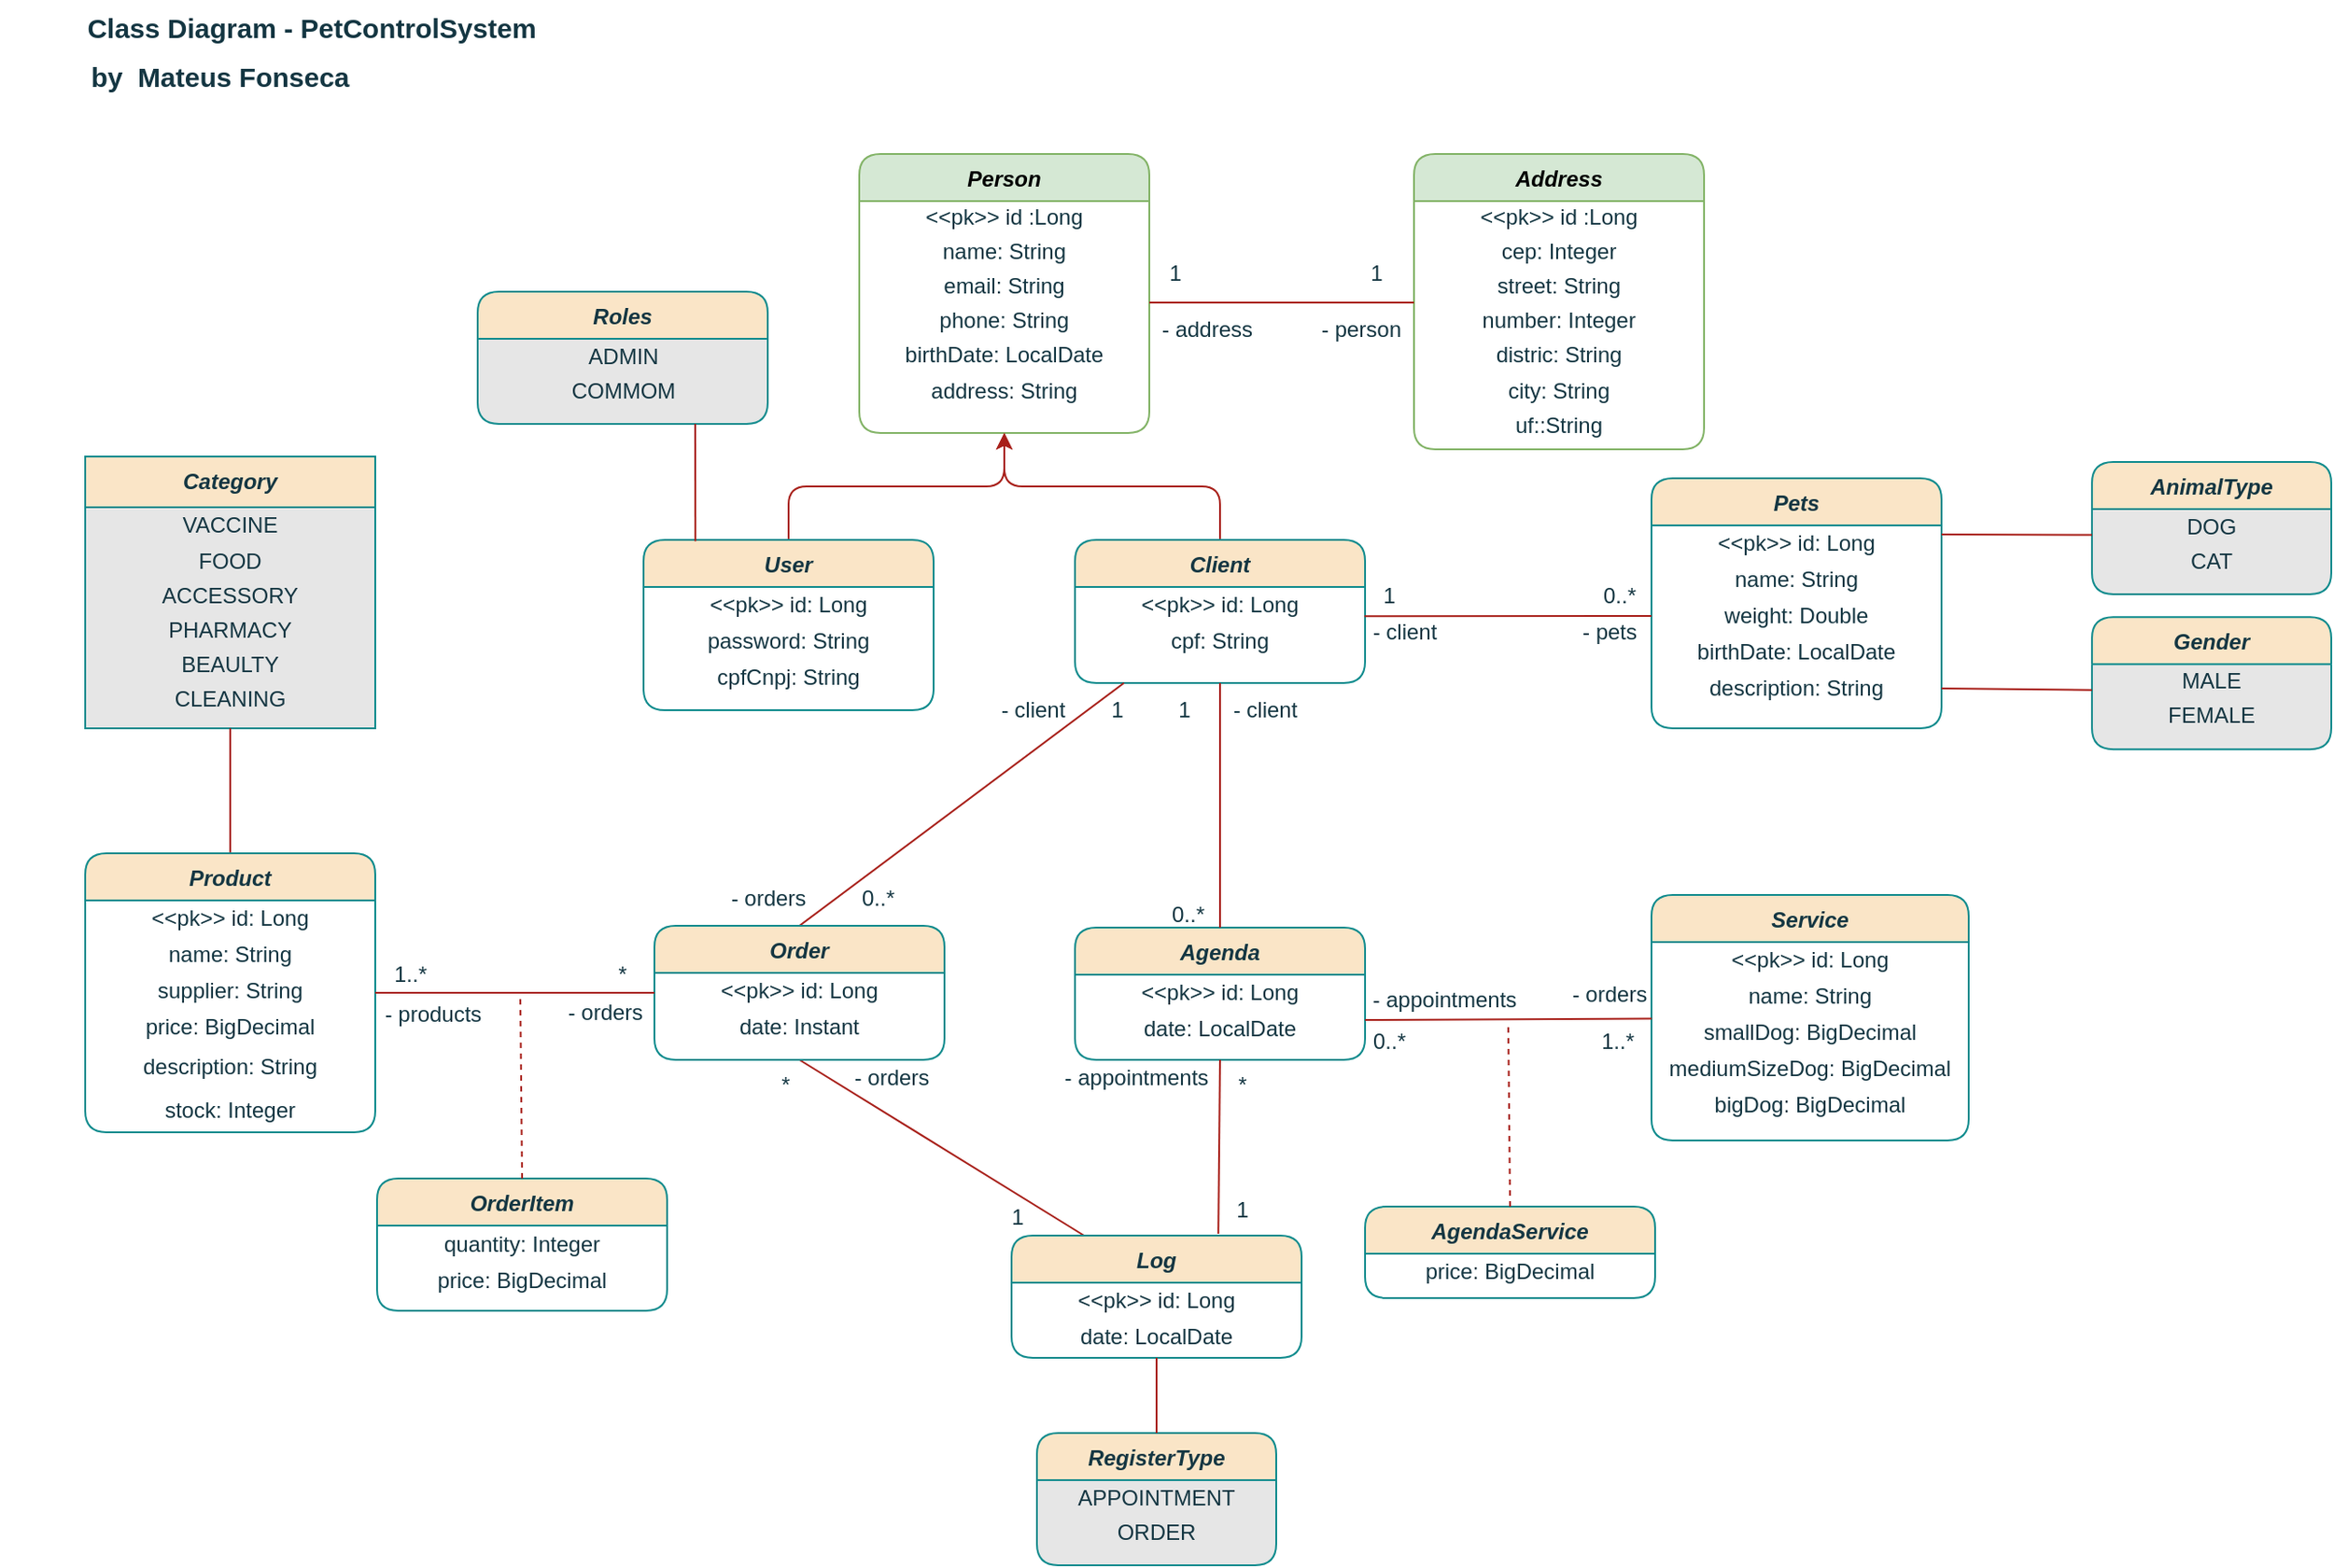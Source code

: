 <mxfile version="24.4.14" type="device">
  <diagram id="C5RBs43oDa-KdzZeNtuy" name="Page-1">
    <mxGraphModel dx="2593" dy="1331" grid="0" gridSize="10" guides="1" tooltips="1" connect="1" arrows="1" fold="1" page="0" pageScale="1" pageWidth="827" pageHeight="1169" background="none" math="0" shadow="0">
      <root>
        <mxCell id="WIyWlLk6GJQsqaUBKTNV-0" />
        <mxCell id="WIyWlLk6GJQsqaUBKTNV-1" parent="WIyWlLk6GJQsqaUBKTNV-0" />
        <mxCell id="X6aHceMRcVpdjTT9wPh7-7" value="Agenda" style="swimlane;fontStyle=3;align=center;verticalAlign=top;childLayout=stackLayout;horizontal=1;startSize=26;horizontalStack=0;resizeParent=1;resizeLast=0;collapsible=1;marginBottom=0;rounded=1;shadow=0;strokeWidth=1;labelBackgroundColor=none;fillColor=#FAE5C7;strokeColor=#0F8B8D;fontColor=#143642;" parent="WIyWlLk6GJQsqaUBKTNV-1" vertex="1">
          <mxGeometry x="101" y="373" width="160" height="73" as="geometry">
            <mxRectangle x="230" y="140" width="160" height="26" as="alternateBounds" />
          </mxGeometry>
        </mxCell>
        <mxCell id="wbWh36v0nCZpc6Vmj600-40" value="&amp;lt;&amp;lt;pk&amp;gt;&amp;gt; id: Long" style="text;html=1;align=center;verticalAlign=middle;whiteSpace=wrap;rounded=1;labelBackgroundColor=none;fontColor=#143642;" parent="X6aHceMRcVpdjTT9wPh7-7" vertex="1">
          <mxGeometry y="26" width="160" height="20" as="geometry" />
        </mxCell>
        <mxCell id="wbWh36v0nCZpc6Vmj600-41" value="date: LocalDate" style="text;html=1;align=center;verticalAlign=middle;whiteSpace=wrap;rounded=1;labelBackgroundColor=none;fontColor=#143642;" parent="X6aHceMRcVpdjTT9wPh7-7" vertex="1">
          <mxGeometry y="46" width="160" height="20" as="geometry" />
        </mxCell>
        <mxCell id="X6aHceMRcVpdjTT9wPh7-13" value="Pets" style="swimlane;fontStyle=3;align=center;verticalAlign=top;childLayout=stackLayout;horizontal=1;startSize=26;horizontalStack=0;resizeParent=1;resizeLast=0;collapsible=1;marginBottom=0;rounded=1;shadow=0;strokeWidth=1;labelBackgroundColor=none;fillColor=#FAE5C7;strokeColor=#0F8B8D;fontColor=#143642;" parent="WIyWlLk6GJQsqaUBKTNV-1" vertex="1">
          <mxGeometry x="419" y="125" width="160" height="138" as="geometry">
            <mxRectangle x="230" y="140" width="160" height="26" as="alternateBounds" />
          </mxGeometry>
        </mxCell>
        <mxCell id="wbWh36v0nCZpc6Vmj600-48" value="&amp;lt;&amp;lt;pk&amp;gt;&amp;gt; id: Long" style="text;html=1;align=center;verticalAlign=middle;whiteSpace=wrap;rounded=1;labelBackgroundColor=none;fontColor=#143642;" parent="X6aHceMRcVpdjTT9wPh7-13" vertex="1">
          <mxGeometry y="26" width="160" height="20" as="geometry" />
        </mxCell>
        <mxCell id="wbWh36v0nCZpc6Vmj600-55" value="name: String" style="text;html=1;align=center;verticalAlign=middle;whiteSpace=wrap;rounded=1;labelBackgroundColor=none;fontColor=#143642;" parent="X6aHceMRcVpdjTT9wPh7-13" vertex="1">
          <mxGeometry y="46" width="160" height="20" as="geometry" />
        </mxCell>
        <mxCell id="wbWh36v0nCZpc6Vmj600-56" value="weight: Double" style="text;html=1;align=center;verticalAlign=middle;whiteSpace=wrap;rounded=1;labelBackgroundColor=none;fontColor=#143642;" parent="X6aHceMRcVpdjTT9wPh7-13" vertex="1">
          <mxGeometry y="66" width="160" height="20" as="geometry" />
        </mxCell>
        <mxCell id="wbWh36v0nCZpc6Vmj600-57" value="birthDate: LocalDate" style="text;html=1;align=center;verticalAlign=middle;whiteSpace=wrap;rounded=1;labelBackgroundColor=none;fontColor=#143642;" parent="X6aHceMRcVpdjTT9wPh7-13" vertex="1">
          <mxGeometry y="86" width="160" height="20" as="geometry" />
        </mxCell>
        <mxCell id="wbWh36v0nCZpc6Vmj600-63" value="description: String" style="text;html=1;align=center;verticalAlign=middle;whiteSpace=wrap;rounded=1;labelBackgroundColor=none;fontColor=#143642;" parent="X6aHceMRcVpdjTT9wPh7-13" vertex="1">
          <mxGeometry y="106" width="160" height="20" as="geometry" />
        </mxCell>
        <mxCell id="zkfFHV4jXpPFQw0GAbJ--0" value="Person" style="swimlane;fontStyle=3;align=center;verticalAlign=top;childLayout=stackLayout;horizontal=1;startSize=26;horizontalStack=0;resizeParent=1;resizeLast=0;collapsible=1;marginBottom=0;rounded=1;shadow=0;strokeWidth=1;labelBackgroundColor=none;fillColor=#d5e8d4;strokeColor=#82b366;" parent="WIyWlLk6GJQsqaUBKTNV-1" vertex="1">
          <mxGeometry x="-18" y="-54" width="160" height="154" as="geometry">
            <mxRectangle x="230" y="140" width="160" height="26" as="alternateBounds" />
          </mxGeometry>
        </mxCell>
        <mxCell id="wbWh36v0nCZpc6Vmj600-1" value="&amp;lt;&amp;lt;pk&amp;gt;&amp;gt; id :Long" style="text;html=1;align=center;verticalAlign=middle;whiteSpace=wrap;rounded=1;labelBackgroundColor=none;fontColor=#143642;" parent="zkfFHV4jXpPFQw0GAbJ--0" vertex="1">
          <mxGeometry y="26" width="160" height="18" as="geometry" />
        </mxCell>
        <mxCell id="wbWh36v0nCZpc6Vmj600-3" value="name: String" style="text;html=1;align=center;verticalAlign=middle;whiteSpace=wrap;rounded=1;labelBackgroundColor=none;fontColor=#143642;" parent="zkfFHV4jXpPFQw0GAbJ--0" vertex="1">
          <mxGeometry y="44" width="160" height="20" as="geometry" />
        </mxCell>
        <mxCell id="wbWh36v0nCZpc6Vmj600-4" value="email: String" style="text;html=1;align=center;verticalAlign=middle;whiteSpace=wrap;rounded=1;labelBackgroundColor=none;fontColor=#143642;" parent="zkfFHV4jXpPFQw0GAbJ--0" vertex="1">
          <mxGeometry y="64" width="160" height="18" as="geometry" />
        </mxCell>
        <mxCell id="wbWh36v0nCZpc6Vmj600-6" value="phone: String" style="text;html=1;align=center;verticalAlign=middle;whiteSpace=wrap;rounded=1;labelBackgroundColor=none;fontColor=#143642;" parent="zkfFHV4jXpPFQw0GAbJ--0" vertex="1">
          <mxGeometry y="82" width="160" height="19" as="geometry" />
        </mxCell>
        <mxCell id="wbWh36v0nCZpc6Vmj600-14" value="birthDate: LocalDate" style="text;html=1;align=center;verticalAlign=middle;whiteSpace=wrap;rounded=1;labelBackgroundColor=none;fontColor=#143642;" parent="zkfFHV4jXpPFQw0GAbJ--0" vertex="1">
          <mxGeometry y="101" width="160" height="20" as="geometry" />
        </mxCell>
        <mxCell id="wbWh36v0nCZpc6Vmj600-15" value="address: String" style="text;html=1;align=center;verticalAlign=middle;whiteSpace=wrap;rounded=1;labelBackgroundColor=none;fontColor=#143642;" parent="zkfFHV4jXpPFQw0GAbJ--0" vertex="1">
          <mxGeometry y="121" width="160" height="19" as="geometry" />
        </mxCell>
        <mxCell id="X6aHceMRcVpdjTT9wPh7-154" style="edgeStyle=orthogonalEdgeStyle;rounded=1;orthogonalLoop=1;jettySize=auto;html=1;entryX=0.5;entryY=1;entryDx=0;entryDy=0;labelBackgroundColor=none;fontColor=default;strokeColor=#A8201A;" parent="WIyWlLk6GJQsqaUBKTNV-1" source="X6aHceMRcVpdjTT9wPh7-1" target="zkfFHV4jXpPFQw0GAbJ--0" edge="1">
          <mxGeometry relative="1" as="geometry" />
        </mxCell>
        <mxCell id="X6aHceMRcVpdjTT9wPh7-1" value="User" style="swimlane;fontStyle=3;align=center;verticalAlign=top;childLayout=stackLayout;horizontal=1;startSize=26;horizontalStack=0;resizeParent=1;resizeLast=0;collapsible=1;marginBottom=0;rounded=1;shadow=0;strokeWidth=1;labelBackgroundColor=none;fillColor=#FAE5C7;strokeColor=#0F8B8D;fontColor=#143642;" parent="WIyWlLk6GJQsqaUBKTNV-1" vertex="1">
          <mxGeometry x="-137" y="159" width="160" height="94" as="geometry">
            <mxRectangle x="230" y="140" width="160" height="26" as="alternateBounds" />
          </mxGeometry>
        </mxCell>
        <mxCell id="wbWh36v0nCZpc6Vmj600-16" value="&amp;lt;&amp;lt;pk&amp;gt;&amp;gt; id: Long" style="text;html=1;align=center;verticalAlign=middle;whiteSpace=wrap;rounded=1;labelBackgroundColor=none;fontColor=#143642;" parent="X6aHceMRcVpdjTT9wPh7-1" vertex="1">
          <mxGeometry y="26" width="160" height="20" as="geometry" />
        </mxCell>
        <mxCell id="wbWh36v0nCZpc6Vmj600-20" value="password: String" style="text;html=1;align=center;verticalAlign=middle;whiteSpace=wrap;rounded=1;labelBackgroundColor=none;fontColor=#143642;" parent="X6aHceMRcVpdjTT9wPh7-1" vertex="1">
          <mxGeometry y="46" width="160" height="20" as="geometry" />
        </mxCell>
        <mxCell id="wbWh36v0nCZpc6Vmj600-22" value="cpfCnpj: String" style="text;html=1;align=center;verticalAlign=middle;whiteSpace=wrap;rounded=1;labelBackgroundColor=none;fontColor=#143642;" parent="X6aHceMRcVpdjTT9wPh7-1" vertex="1">
          <mxGeometry y="66" width="160" height="20" as="geometry" />
        </mxCell>
        <mxCell id="X6aHceMRcVpdjTT9wPh7-153" style="edgeStyle=orthogonalEdgeStyle;rounded=1;orthogonalLoop=1;jettySize=auto;html=1;entryX=0.5;entryY=1;entryDx=0;entryDy=0;labelBackgroundColor=none;fontColor=default;strokeColor=#A8201A;" parent="WIyWlLk6GJQsqaUBKTNV-1" source="X6aHceMRcVpdjTT9wPh7-3" target="zkfFHV4jXpPFQw0GAbJ--0" edge="1">
          <mxGeometry relative="1" as="geometry" />
        </mxCell>
        <mxCell id="X6aHceMRcVpdjTT9wPh7-3" value="Client" style="swimlane;fontStyle=3;align=center;verticalAlign=top;childLayout=stackLayout;horizontal=1;startSize=26;horizontalStack=0;resizeParent=1;resizeLast=0;collapsible=1;marginBottom=0;rounded=1;shadow=0;strokeWidth=1;labelBackgroundColor=none;fillColor=#FAE5C7;strokeColor=#0F8B8D;fontColor=#143642;" parent="WIyWlLk6GJQsqaUBKTNV-1" vertex="1">
          <mxGeometry x="101" y="159" width="160" height="79" as="geometry">
            <mxRectangle x="230" y="140" width="160" height="26" as="alternateBounds" />
          </mxGeometry>
        </mxCell>
        <mxCell id="wbWh36v0nCZpc6Vmj600-21" value="&amp;lt;&amp;lt;pk&amp;gt;&amp;gt; id: Long" style="text;html=1;align=center;verticalAlign=middle;whiteSpace=wrap;rounded=1;labelBackgroundColor=none;fontColor=#143642;" parent="X6aHceMRcVpdjTT9wPh7-3" vertex="1">
          <mxGeometry y="26" width="160" height="20" as="geometry" />
        </mxCell>
        <mxCell id="wbWh36v0nCZpc6Vmj600-23" value="cpf: String" style="text;html=1;align=center;verticalAlign=middle;whiteSpace=wrap;rounded=1;labelBackgroundColor=none;fontColor=#143642;" parent="X6aHceMRcVpdjTT9wPh7-3" vertex="1">
          <mxGeometry y="46" width="160" height="20" as="geometry" />
        </mxCell>
        <mxCell id="X6aHceMRcVpdjTT9wPh7-26" value="Service" style="swimlane;fontStyle=3;align=center;verticalAlign=top;childLayout=stackLayout;horizontal=1;startSize=26;horizontalStack=0;resizeParent=1;resizeLast=0;collapsible=1;marginBottom=0;rounded=1;shadow=0;strokeWidth=1;labelBackgroundColor=none;fillColor=#FAE5C7;strokeColor=#0F8B8D;fontColor=#143642;" parent="WIyWlLk6GJQsqaUBKTNV-1" vertex="1">
          <mxGeometry x="419" y="355" width="175" height="135.5" as="geometry">
            <mxRectangle x="230" y="140" width="160" height="26" as="alternateBounds" />
          </mxGeometry>
        </mxCell>
        <mxCell id="wbWh36v0nCZpc6Vmj600-42" value="&amp;lt;&amp;lt;pk&amp;gt;&amp;gt; id: Long" style="text;html=1;align=center;verticalAlign=middle;whiteSpace=wrap;rounded=1;labelBackgroundColor=none;fontColor=#143642;" parent="X6aHceMRcVpdjTT9wPh7-26" vertex="1">
          <mxGeometry y="26" width="175" height="20" as="geometry" />
        </mxCell>
        <mxCell id="wbWh36v0nCZpc6Vmj600-43" value="name: String" style="text;html=1;align=center;verticalAlign=middle;whiteSpace=wrap;rounded=1;labelBackgroundColor=none;fontColor=#143642;" parent="X6aHceMRcVpdjTT9wPh7-26" vertex="1">
          <mxGeometry y="46" width="175" height="20" as="geometry" />
        </mxCell>
        <mxCell id="wbWh36v0nCZpc6Vmj600-44" value="smallDog: BigDecimal" style="text;html=1;align=center;verticalAlign=middle;whiteSpace=wrap;rounded=1;labelBackgroundColor=none;fontColor=#143642;" parent="X6aHceMRcVpdjTT9wPh7-26" vertex="1">
          <mxGeometry y="66" width="175" height="20" as="geometry" />
        </mxCell>
        <mxCell id="wbWh36v0nCZpc6Vmj600-45" value="mediumSizeDog: BigDecimal" style="text;html=1;align=center;verticalAlign=middle;whiteSpace=wrap;rounded=1;labelBackgroundColor=none;fontColor=#143642;" parent="X6aHceMRcVpdjTT9wPh7-26" vertex="1">
          <mxGeometry y="86" width="175" height="20" as="geometry" />
        </mxCell>
        <mxCell id="wbWh36v0nCZpc6Vmj600-46" value="bigDog: BigDecimal" style="text;html=1;align=center;verticalAlign=middle;whiteSpace=wrap;rounded=1;labelBackgroundColor=none;fontColor=#143642;" parent="X6aHceMRcVpdjTT9wPh7-26" vertex="1">
          <mxGeometry y="106" width="175" height="20" as="geometry" />
        </mxCell>
        <mxCell id="X6aHceMRcVpdjTT9wPh7-28" value="" style="endArrow=none;html=1;rounded=1;exitX=1;exitY=0.25;exitDx=0;exitDy=0;labelBackgroundColor=none;fontColor=default;strokeColor=#A8201A;entryX=0.001;entryY=0.112;entryDx=0;entryDy=0;entryPerimeter=0;" parent="WIyWlLk6GJQsqaUBKTNV-1" source="wbWh36v0nCZpc6Vmj600-41" target="wbWh36v0nCZpc6Vmj600-44" edge="1">
          <mxGeometry width="50" height="50" relative="1" as="geometry">
            <mxPoint x="282" y="476" as="sourcePoint" />
            <mxPoint x="431" y="436" as="targetPoint" />
          </mxGeometry>
        </mxCell>
        <mxCell id="X6aHceMRcVpdjTT9wPh7-44" value="" style="endArrow=none;html=1;rounded=1;entryX=0.5;entryY=1;entryDx=0;entryDy=0;exitX=0.25;exitY=0;exitDx=0;exitDy=0;labelBackgroundColor=none;fontColor=default;strokeColor=#A8201A;" parent="WIyWlLk6GJQsqaUBKTNV-1" source="WaDthbBKja6x3SG7VzEH-55" target="X6aHceMRcVpdjTT9wPh7-32" edge="1">
          <mxGeometry width="50" height="50" relative="1" as="geometry">
            <mxPoint x="54" y="532.5" as="sourcePoint" />
            <mxPoint x="307" y="507.98" as="targetPoint" />
          </mxGeometry>
        </mxCell>
        <mxCell id="X6aHceMRcVpdjTT9wPh7-47" value="" style="endArrow=none;html=1;rounded=1;entryX=0.5;entryY=0;entryDx=0;entryDy=0;labelBackgroundColor=none;fontColor=default;strokeColor=#A8201A;" parent="WIyWlLk6GJQsqaUBKTNV-1" target="X6aHceMRcVpdjTT9wPh7-32" edge="1">
          <mxGeometry width="50" height="50" relative="1" as="geometry">
            <mxPoint x="128" y="238" as="sourcePoint" />
            <mxPoint x="-32" y="349" as="targetPoint" />
          </mxGeometry>
        </mxCell>
        <mxCell id="X6aHceMRcVpdjTT9wPh7-59" value="Category" style="swimlane;fontStyle=3;align=center;verticalAlign=top;childLayout=stackLayout;horizontal=1;startSize=28;horizontalStack=0;resizeParent=1;resizeLast=0;collapsible=1;marginBottom=0;rounded=0;shadow=0;strokeWidth=1;swimlaneFillColor=#E6E6E6;labelBackgroundColor=none;fillColor=#FAE5C7;strokeColor=#0F8B8D;fontColor=#143642;" parent="WIyWlLk6GJQsqaUBKTNV-1" vertex="1">
          <mxGeometry x="-445" y="113" width="160" height="150" as="geometry">
            <mxRectangle x="-402" y="118" width="160" height="26" as="alternateBounds" />
          </mxGeometry>
        </mxCell>
        <mxCell id="X6aHceMRcVpdjTT9wPh7-65" value="VACCINE" style="text;html=1;align=center;verticalAlign=middle;whiteSpace=wrap;rounded=1;labelBackgroundColor=none;fontColor=#143642;" parent="X6aHceMRcVpdjTT9wPh7-59" vertex="1">
          <mxGeometry y="28" width="160" height="20" as="geometry" />
        </mxCell>
        <mxCell id="X6aHceMRcVpdjTT9wPh7-66" value="FOOD" style="text;html=1;align=center;verticalAlign=middle;whiteSpace=wrap;rounded=1;labelBackgroundColor=none;fontColor=#143642;" parent="X6aHceMRcVpdjTT9wPh7-59" vertex="1">
          <mxGeometry y="48" width="160" height="19" as="geometry" />
        </mxCell>
        <mxCell id="X6aHceMRcVpdjTT9wPh7-67" value="ACCESSORY" style="text;html=1;align=center;verticalAlign=middle;whiteSpace=wrap;rounded=1;labelBackgroundColor=none;fontColor=#143642;" parent="X6aHceMRcVpdjTT9wPh7-59" vertex="1">
          <mxGeometry y="67" width="160" height="19" as="geometry" />
        </mxCell>
        <mxCell id="X6aHceMRcVpdjTT9wPh7-68" value="PHARMACY" style="text;html=1;align=center;verticalAlign=middle;whiteSpace=wrap;rounded=1;labelBackgroundColor=none;fontColor=#143642;" parent="X6aHceMRcVpdjTT9wPh7-59" vertex="1">
          <mxGeometry y="86" width="160" height="19" as="geometry" />
        </mxCell>
        <mxCell id="X6aHceMRcVpdjTT9wPh7-70" value="BEAULTY" style="text;html=1;align=center;verticalAlign=middle;whiteSpace=wrap;rounded=1;labelBackgroundColor=none;fontColor=#143642;" parent="X6aHceMRcVpdjTT9wPh7-59" vertex="1">
          <mxGeometry y="105" width="160" height="19" as="geometry" />
        </mxCell>
        <mxCell id="X6aHceMRcVpdjTT9wPh7-71" value="CLEANING" style="text;html=1;align=center;verticalAlign=middle;whiteSpace=wrap;rounded=1;labelBackgroundColor=none;fontColor=#143642;" parent="X6aHceMRcVpdjTT9wPh7-59" vertex="1">
          <mxGeometry y="124" width="160" height="19" as="geometry" />
        </mxCell>
        <mxCell id="X6aHceMRcVpdjTT9wPh7-73" value="" style="endArrow=none;html=1;rounded=1;entryX=0.5;entryY=0;entryDx=0;entryDy=0;exitX=0.5;exitY=1;exitDx=0;exitDy=0;labelBackgroundColor=none;fontColor=default;strokeColor=#A8201A;" parent="WIyWlLk6GJQsqaUBKTNV-1" source="X6aHceMRcVpdjTT9wPh7-59" target="X6aHceMRcVpdjTT9wPh7-30" edge="1">
          <mxGeometry width="50" height="50" relative="1" as="geometry">
            <mxPoint x="186" y="237" as="sourcePoint" />
            <mxPoint x="2" y="345" as="targetPoint" />
          </mxGeometry>
        </mxCell>
        <mxCell id="X6aHceMRcVpdjTT9wPh7-30" value="Product" style="swimlane;fontStyle=3;align=center;verticalAlign=top;childLayout=stackLayout;horizontal=1;startSize=26;horizontalStack=0;resizeParent=1;resizeLast=0;collapsible=1;marginBottom=0;rounded=1;shadow=0;strokeWidth=1;labelBackgroundColor=none;fillColor=#FAE5C7;strokeColor=#0F8B8D;fontColor=#143642;" parent="WIyWlLk6GJQsqaUBKTNV-1" vertex="1">
          <mxGeometry x="-445" y="332" width="160" height="154" as="geometry">
            <mxRectangle x="230" y="140" width="160" height="26" as="alternateBounds" />
          </mxGeometry>
        </mxCell>
        <mxCell id="wbWh36v0nCZpc6Vmj600-24" value="&amp;lt;&amp;lt;pk&amp;gt;&amp;gt; id: Long" style="text;html=1;align=center;verticalAlign=middle;whiteSpace=wrap;rounded=1;labelBackgroundColor=none;fontColor=#143642;" parent="X6aHceMRcVpdjTT9wPh7-30" vertex="1">
          <mxGeometry y="26" width="160" height="20" as="geometry" />
        </mxCell>
        <mxCell id="wbWh36v0nCZpc6Vmj600-25" value="&lt;div align=&quot;center&quot;&gt;name: String&lt;br&gt;&lt;/div&gt;" style="text;html=1;align=center;verticalAlign=middle;whiteSpace=wrap;rounded=1;labelBackgroundColor=none;fontColor=#143642;" parent="X6aHceMRcVpdjTT9wPh7-30" vertex="1">
          <mxGeometry y="46" width="160" height="20" as="geometry" />
        </mxCell>
        <mxCell id="wbWh36v0nCZpc6Vmj600-30" value="supplier: String" style="text;html=1;align=center;verticalAlign=middle;whiteSpace=wrap;rounded=1;labelBackgroundColor=none;fontColor=#143642;" parent="X6aHceMRcVpdjTT9wPh7-30" vertex="1">
          <mxGeometry y="66" width="160" height="20" as="geometry" />
        </mxCell>
        <mxCell id="wbWh36v0nCZpc6Vmj600-32" value="price: BigDecimal" style="text;html=1;align=center;verticalAlign=middle;whiteSpace=wrap;rounded=1;labelBackgroundColor=none;fontColor=#143642;" parent="X6aHceMRcVpdjTT9wPh7-30" vertex="1">
          <mxGeometry y="86" width="160" height="20" as="geometry" />
        </mxCell>
        <mxCell id="wbWh36v0nCZpc6Vmj600-33" value="description: String" style="text;html=1;align=center;verticalAlign=middle;whiteSpace=wrap;rounded=1;labelBackgroundColor=none;fontColor=#143642;" parent="X6aHceMRcVpdjTT9wPh7-30" vertex="1">
          <mxGeometry y="106" width="160" height="24" as="geometry" />
        </mxCell>
        <mxCell id="wbWh36v0nCZpc6Vmj600-64" value="stock: Integer" style="text;html=1;align=center;verticalAlign=middle;whiteSpace=wrap;rounded=1;labelBackgroundColor=none;fontColor=#143642;" parent="X6aHceMRcVpdjTT9wPh7-30" vertex="1">
          <mxGeometry y="130" width="160" height="24" as="geometry" />
        </mxCell>
        <mxCell id="X6aHceMRcVpdjTT9wPh7-32" value="Order" style="swimlane;fontStyle=3;align=center;verticalAlign=top;childLayout=stackLayout;horizontal=1;startSize=26;horizontalStack=0;resizeParent=1;resizeLast=0;collapsible=1;marginBottom=0;rounded=1;shadow=0;strokeWidth=1;labelBackgroundColor=none;fillColor=#FAE5C7;strokeColor=#0F8B8D;fontColor=#143642;" parent="WIyWlLk6GJQsqaUBKTNV-1" vertex="1">
          <mxGeometry x="-131" y="372" width="160" height="74" as="geometry">
            <mxRectangle x="230" y="140" width="160" height="26" as="alternateBounds" />
          </mxGeometry>
        </mxCell>
        <mxCell id="wbWh36v0nCZpc6Vmj600-36" value="&amp;lt;&amp;lt;pk&amp;gt;&amp;gt; id: Long" style="text;html=1;align=center;verticalAlign=middle;whiteSpace=wrap;rounded=1;labelBackgroundColor=none;fontColor=#143642;" parent="X6aHceMRcVpdjTT9wPh7-32" vertex="1">
          <mxGeometry y="26" width="160" height="20" as="geometry" />
        </mxCell>
        <mxCell id="wbWh36v0nCZpc6Vmj600-39" value="date: Instant" style="text;html=1;align=center;verticalAlign=middle;whiteSpace=wrap;rounded=1;labelBackgroundColor=none;fontColor=#143642;" parent="X6aHceMRcVpdjTT9wPh7-32" vertex="1">
          <mxGeometry y="46" width="160" height="20" as="geometry" />
        </mxCell>
        <mxCell id="X6aHceMRcVpdjTT9wPh7-34" value="OrderItem" style="swimlane;fontStyle=3;align=center;verticalAlign=top;childLayout=stackLayout;horizontal=1;startSize=26;horizontalStack=0;resizeParent=1;resizeLast=0;collapsible=1;marginBottom=0;rounded=1;shadow=0;strokeWidth=1;labelBackgroundColor=none;fillColor=#FAE5C7;strokeColor=#0F8B8D;fontColor=#143642;" parent="WIyWlLk6GJQsqaUBKTNV-1" vertex="1">
          <mxGeometry x="-284" y="511.5" width="160" height="73" as="geometry">
            <mxRectangle x="230" y="140" width="160" height="26" as="alternateBounds" />
          </mxGeometry>
        </mxCell>
        <mxCell id="wbWh36v0nCZpc6Vmj600-37" value="quantity: Integer" style="text;html=1;align=center;verticalAlign=middle;whiteSpace=wrap;rounded=1;labelBackgroundColor=none;fontColor=#143642;" parent="X6aHceMRcVpdjTT9wPh7-34" vertex="1">
          <mxGeometry y="26" width="160" height="20" as="geometry" />
        </mxCell>
        <mxCell id="wbWh36v0nCZpc6Vmj600-38" value="price: BigDecimal" style="text;html=1;align=center;verticalAlign=middle;whiteSpace=wrap;rounded=1;labelBackgroundColor=none;fontColor=#143642;" parent="X6aHceMRcVpdjTT9wPh7-34" vertex="1">
          <mxGeometry y="46" width="160" height="20" as="geometry" />
        </mxCell>
        <mxCell id="X6aHceMRcVpdjTT9wPh7-36" value="" style="endArrow=none;html=1;rounded=1;entryX=0;entryY=0.5;entryDx=0;entryDy=0;exitX=1;exitY=0.5;exitDx=0;exitDy=0;labelBackgroundColor=none;fontColor=default;strokeColor=#A8201A;" parent="WIyWlLk6GJQsqaUBKTNV-1" source="X6aHceMRcVpdjTT9wPh7-30" target="X6aHceMRcVpdjTT9wPh7-32" edge="1">
          <mxGeometry width="50" height="50" relative="1" as="geometry">
            <mxPoint x="-607" y="392" as="sourcePoint" />
            <mxPoint x="-607" y="458" as="targetPoint" />
          </mxGeometry>
        </mxCell>
        <mxCell id="X6aHceMRcVpdjTT9wPh7-37" value="" style="endArrow=none;dashed=1;html=1;rounded=1;exitX=0.5;exitY=0;exitDx=0;exitDy=0;labelBackgroundColor=none;fontColor=default;strokeColor=#A8201A;" parent="WIyWlLk6GJQsqaUBKTNV-1" source="X6aHceMRcVpdjTT9wPh7-34" edge="1">
          <mxGeometry width="50" height="50" relative="1" as="geometry">
            <mxPoint x="-205.758" y="492" as="sourcePoint" />
            <mxPoint x="-205" y="409" as="targetPoint" />
          </mxGeometry>
        </mxCell>
        <mxCell id="X6aHceMRcVpdjTT9wPh7-125" value="Roles" style="swimlane;fontStyle=3;align=center;verticalAlign=top;childLayout=stackLayout;horizontal=1;startSize=26;horizontalStack=0;resizeParent=1;resizeLast=0;collapsible=1;marginBottom=0;rounded=1;shadow=0;strokeWidth=1;swimlaneFillColor=#E6E6E6;labelBackgroundColor=none;fillColor=#FAE5C7;strokeColor=#0F8B8D;fontColor=#143642;" parent="WIyWlLk6GJQsqaUBKTNV-1" vertex="1">
          <mxGeometry x="-228.5" y="22" width="160" height="73" as="geometry">
            <mxRectangle x="230" y="140" width="160" height="26" as="alternateBounds" />
          </mxGeometry>
        </mxCell>
        <mxCell id="X6aHceMRcVpdjTT9wPh7-101" value="ADMIN" style="text;html=1;align=center;verticalAlign=middle;whiteSpace=wrap;rounded=1;labelBackgroundColor=none;fontColor=#143642;" parent="X6aHceMRcVpdjTT9wPh7-125" vertex="1">
          <mxGeometry y="26" width="160" height="19" as="geometry" />
        </mxCell>
        <mxCell id="X6aHceMRcVpdjTT9wPh7-132" value="COMMOM" style="text;html=1;align=center;verticalAlign=middle;whiteSpace=wrap;rounded=1;labelBackgroundColor=none;fontColor=#143642;" parent="X6aHceMRcVpdjTT9wPh7-125" vertex="1">
          <mxGeometry y="45" width="160" height="19" as="geometry" />
        </mxCell>
        <mxCell id="X6aHceMRcVpdjTT9wPh7-133" value="" style="endArrow=none;html=1;rounded=1;exitX=0.185;exitY=0.008;exitDx=0;exitDy=0;exitPerimeter=0;entryX=0.75;entryY=1;entryDx=0;entryDy=0;labelBackgroundColor=none;fontColor=default;strokeColor=#A8201A;" parent="WIyWlLk6GJQsqaUBKTNV-1" target="X6aHceMRcVpdjTT9wPh7-125" edge="1">
          <mxGeometry width="50" height="50" relative="1" as="geometry">
            <mxPoint x="-108.4" y="159.752" as="sourcePoint" />
            <mxPoint x="-117" y="116" as="targetPoint" />
          </mxGeometry>
        </mxCell>
        <mxCell id="X6aHceMRcVpdjTT9wPh7-144" value="" style="endArrow=none;html=1;rounded=1;labelBackgroundColor=none;fontColor=default;strokeColor=#A8201A;entryX=0.998;entryY=0.807;entryDx=0;entryDy=0;entryPerimeter=0;" parent="WIyWlLk6GJQsqaUBKTNV-1" source="wbWh36v0nCZpc6Vmj600-56" target="wbWh36v0nCZpc6Vmj600-21" edge="1">
          <mxGeometry width="50" height="50" relative="1" as="geometry">
            <mxPoint x="343" y="218" as="sourcePoint" />
            <mxPoint x="-52" y="64" as="targetPoint" />
          </mxGeometry>
        </mxCell>
        <mxCell id="wbWh36v0nCZpc6Vmj600-50" value="AnimalType" style="swimlane;fontStyle=3;align=center;verticalAlign=top;childLayout=stackLayout;horizontal=1;startSize=26;horizontalStack=0;resizeParent=1;resizeLast=0;collapsible=1;marginBottom=0;rounded=1;shadow=0;strokeWidth=1;swimlaneFillColor=#E6E6E6;labelBackgroundColor=none;fillColor=#FAE5C7;strokeColor=#0F8B8D;fontColor=#143642;" parent="WIyWlLk6GJQsqaUBKTNV-1" vertex="1">
          <mxGeometry x="662" y="116" width="132" height="73" as="geometry">
            <mxRectangle x="230" y="140" width="160" height="26" as="alternateBounds" />
          </mxGeometry>
        </mxCell>
        <mxCell id="wbWh36v0nCZpc6Vmj600-51" value="DOG" style="text;html=1;align=center;verticalAlign=middle;whiteSpace=wrap;rounded=1;labelBackgroundColor=none;fontColor=#143642;" parent="wbWh36v0nCZpc6Vmj600-50" vertex="1">
          <mxGeometry y="26" width="132" height="19" as="geometry" />
        </mxCell>
        <mxCell id="wbWh36v0nCZpc6Vmj600-52" value="CAT" style="text;html=1;align=center;verticalAlign=middle;whiteSpace=wrap;rounded=1;labelBackgroundColor=none;fontColor=#143642;" parent="wbWh36v0nCZpc6Vmj600-50" vertex="1">
          <mxGeometry y="45" width="132" height="19" as="geometry" />
        </mxCell>
        <mxCell id="wbWh36v0nCZpc6Vmj600-54" value="" style="endArrow=none;html=1;rounded=1;entryX=1;entryY=0.25;entryDx=0;entryDy=0;exitX=0;exitY=0.75;exitDx=0;exitDy=0;labelBackgroundColor=none;fontColor=default;strokeColor=#A8201A;" parent="WIyWlLk6GJQsqaUBKTNV-1" source="wbWh36v0nCZpc6Vmj600-51" target="wbWh36v0nCZpc6Vmj600-48" edge="1">
          <mxGeometry width="50" height="50" relative="1" as="geometry">
            <mxPoint x="669" y="174.66" as="sourcePoint" />
            <mxPoint x="587" y="169" as="targetPoint" />
          </mxGeometry>
        </mxCell>
        <mxCell id="wbWh36v0nCZpc6Vmj600-58" value="Gender" style="swimlane;fontStyle=3;align=center;verticalAlign=top;childLayout=stackLayout;horizontal=1;startSize=26;horizontalStack=0;resizeParent=1;resizeLast=0;collapsible=1;marginBottom=0;rounded=1;shadow=0;strokeWidth=1;swimlaneFillColor=#E6E6E6;labelBackgroundColor=none;fillColor=#FAE5C7;strokeColor=#0F8B8D;fontColor=#143642;" parent="WIyWlLk6GJQsqaUBKTNV-1" vertex="1">
          <mxGeometry x="662" y="201.63" width="132" height="73" as="geometry">
            <mxRectangle x="230" y="140" width="160" height="26" as="alternateBounds" />
          </mxGeometry>
        </mxCell>
        <mxCell id="wbWh36v0nCZpc6Vmj600-59" value="MALE" style="text;html=1;align=center;verticalAlign=middle;whiteSpace=wrap;rounded=1;labelBackgroundColor=none;fontColor=#143642;" parent="wbWh36v0nCZpc6Vmj600-58" vertex="1">
          <mxGeometry y="26" width="132" height="19" as="geometry" />
        </mxCell>
        <mxCell id="wbWh36v0nCZpc6Vmj600-60" value="FEMALE" style="text;html=1;align=center;verticalAlign=middle;whiteSpace=wrap;rounded=1;labelBackgroundColor=none;fontColor=#143642;" parent="wbWh36v0nCZpc6Vmj600-58" vertex="1">
          <mxGeometry y="45" width="132" height="19" as="geometry" />
        </mxCell>
        <mxCell id="wbWh36v0nCZpc6Vmj600-62" value="" style="endArrow=none;html=1;rounded=1;entryX=1;entryY=0.5;entryDx=0;entryDy=0;exitX=0;exitY=0.75;exitDx=0;exitDy=0;labelBackgroundColor=none;fontColor=default;strokeColor=#A8201A;" parent="WIyWlLk6GJQsqaUBKTNV-1" source="wbWh36v0nCZpc6Vmj600-59" target="wbWh36v0nCZpc6Vmj600-63" edge="1">
          <mxGeometry width="50" height="50" relative="1" as="geometry">
            <mxPoint x="686" y="179" as="sourcePoint" />
            <mxPoint x="597" y="179" as="targetPoint" />
          </mxGeometry>
        </mxCell>
        <mxCell id="wbWh36v0nCZpc6Vmj600-67" value="" style="endArrow=none;html=1;rounded=1;exitX=0.5;exitY=0;exitDx=0;exitDy=0;entryX=0.5;entryY=1;entryDx=0;entryDy=0;labelBackgroundColor=none;fontColor=default;strokeColor=#A8201A;" parent="WIyWlLk6GJQsqaUBKTNV-1" source="X6aHceMRcVpdjTT9wPh7-7" target="X6aHceMRcVpdjTT9wPh7-3" edge="1">
          <mxGeometry width="50" height="50" relative="1" as="geometry">
            <mxPoint x="231" y="287" as="sourcePoint" />
            <mxPoint x="181" y="308" as="targetPoint" />
          </mxGeometry>
        </mxCell>
        <mxCell id="wbWh36v0nCZpc6Vmj600-88" value="" style="group;rounded=1;labelBackgroundColor=none;fontColor=#143642;" parent="WIyWlLk6GJQsqaUBKTNV-1" vertex="1" connectable="0">
          <mxGeometry x="-492" y="-139" width="344" height="57" as="geometry" />
        </mxCell>
        <mxCell id="wbWh36v0nCZpc6Vmj600-86" value="by&amp;nbsp; Mateus Fonseca" style="text;html=1;align=center;verticalAlign=top;whiteSpace=wrap;rounded=1;fontStyle=1;fontSize=15;labelBackgroundColor=none;fontColor=#143642;" parent="wbWh36v0nCZpc6Vmj600-88" vertex="1">
          <mxGeometry x="36" y="27" width="171" height="30" as="geometry" />
        </mxCell>
        <mxCell id="wbWh36v0nCZpc6Vmj600-87" value="Class Diagram - PetControlSystem" style="text;html=1;align=center;verticalAlign=top;whiteSpace=wrap;rounded=1;fontStyle=1;fontSize=15;labelBackgroundColor=none;fontColor=#143642;" parent="wbWh36v0nCZpc6Vmj600-88" vertex="1">
          <mxGeometry width="344" height="30" as="geometry" />
        </mxCell>
        <mxCell id="WaDthbBKja6x3SG7VzEH-0" value="*" style="text;html=1;align=center;verticalAlign=middle;whiteSpace=wrap;rounded=1;labelBackgroundColor=none;fontColor=#143642;" vertex="1" parent="WIyWlLk6GJQsqaUBKTNV-1">
          <mxGeometry x="-166" y="388" width="35" height="21" as="geometry" />
        </mxCell>
        <mxCell id="WaDthbBKja6x3SG7VzEH-1" value="1..*" style="text;html=1;align=center;verticalAlign=middle;whiteSpace=wrap;rounded=1;labelBackgroundColor=none;fontColor=#143642;" vertex="1" parent="WIyWlLk6GJQsqaUBKTNV-1">
          <mxGeometry x="-283" y="388" width="35" height="21" as="geometry" />
        </mxCell>
        <mxCell id="WaDthbBKja6x3SG7VzEH-2" value="- products" style="text;html=1;align=center;verticalAlign=middle;whiteSpace=wrap;rounded=1;labelBackgroundColor=none;fontColor=#143642;" vertex="1" parent="WIyWlLk6GJQsqaUBKTNV-1">
          <mxGeometry x="-282" y="405" width="58" height="31" as="geometry" />
        </mxCell>
        <mxCell id="WaDthbBKja6x3SG7VzEH-3" value="- orders" style="text;html=1;align=center;verticalAlign=middle;whiteSpace=wrap;rounded=1;labelBackgroundColor=none;fontColor=#143642;" vertex="1" parent="WIyWlLk6GJQsqaUBKTNV-1">
          <mxGeometry x="-187" y="404" width="58" height="31" as="geometry" />
        </mxCell>
        <mxCell id="WaDthbBKja6x3SG7VzEH-4" value="1" style="text;html=1;align=center;verticalAlign=middle;whiteSpace=wrap;rounded=1;labelBackgroundColor=none;fontColor=#143642;" vertex="1" parent="WIyWlLk6GJQsqaUBKTNV-1">
          <mxGeometry x="107" y="242" width="35" height="21" as="geometry" />
        </mxCell>
        <mxCell id="WaDthbBKja6x3SG7VzEH-5" value="0..*" style="text;html=1;align=center;verticalAlign=middle;whiteSpace=wrap;rounded=1;labelBackgroundColor=none;fontColor=#143642;" vertex="1" parent="WIyWlLk6GJQsqaUBKTNV-1">
          <mxGeometry x="-25" y="346" width="35" height="21" as="geometry" />
        </mxCell>
        <mxCell id="WaDthbBKja6x3SG7VzEH-7" value="- orders" style="text;html=1;align=center;verticalAlign=middle;whiteSpace=wrap;rounded=1;fontSize=12;labelBackgroundColor=none;fontColor=#143642;" vertex="1" parent="WIyWlLk6GJQsqaUBKTNV-1">
          <mxGeometry x="-97.5" y="341" width="58" height="31" as="geometry" />
        </mxCell>
        <mxCell id="WaDthbBKja6x3SG7VzEH-8" value="- client" style="text;html=1;align=center;verticalAlign=middle;whiteSpace=wrap;rounded=1;labelBackgroundColor=none;fontColor=#143642;" vertex="1" parent="WIyWlLk6GJQsqaUBKTNV-1">
          <mxGeometry x="49" y="237.5" width="58" height="31" as="geometry" />
        </mxCell>
        <mxCell id="WaDthbBKja6x3SG7VzEH-10" value="0..*" style="text;html=1;align=center;verticalAlign=middle;whiteSpace=wrap;rounded=1;labelBackgroundColor=none;fontColor=#143642;" vertex="1" parent="WIyWlLk6GJQsqaUBKTNV-1">
          <mxGeometry x="384" y="179.63" width="35" height="21" as="geometry" />
        </mxCell>
        <mxCell id="WaDthbBKja6x3SG7VzEH-11" value="1" style="text;html=1;align=center;verticalAlign=middle;whiteSpace=wrap;rounded=1;labelBackgroundColor=none;fontColor=#143642;" vertex="1" parent="WIyWlLk6GJQsqaUBKTNV-1">
          <mxGeometry x="257" y="184.75" width="35" height="10.75" as="geometry" />
        </mxCell>
        <mxCell id="WaDthbBKja6x3SG7VzEH-13" value="- client" style="text;html=1;align=center;verticalAlign=middle;whiteSpace=wrap;rounded=1;labelBackgroundColor=none;fontColor=#143642;" vertex="1" parent="WIyWlLk6GJQsqaUBKTNV-1">
          <mxGeometry x="254" y="204.25" width="58" height="12" as="geometry" />
        </mxCell>
        <mxCell id="WaDthbBKja6x3SG7VzEH-14" value="- pets" style="text;html=1;align=center;verticalAlign=middle;whiteSpace=wrap;rounded=1;labelBackgroundColor=none;fontColor=#143642;" vertex="1" parent="WIyWlLk6GJQsqaUBKTNV-1">
          <mxGeometry x="367" y="200.63" width="58" height="19.25" as="geometry" />
        </mxCell>
        <mxCell id="WaDthbBKja6x3SG7VzEH-48" value="- orders" style="text;html=1;align=center;verticalAlign=middle;whiteSpace=wrap;rounded=1;labelBackgroundColor=none;fontColor=#143642;" vertex="1" parent="WIyWlLk6GJQsqaUBKTNV-1">
          <mxGeometry x="-29" y="447.5" width="58" height="16" as="geometry" />
        </mxCell>
        <mxCell id="WaDthbBKja6x3SG7VzEH-49" value="- appointments " style="text;html=1;align=center;verticalAlign=middle;whiteSpace=wrap;rounded=1;labelBackgroundColor=none;fontColor=#143642;" vertex="1" parent="WIyWlLk6GJQsqaUBKTNV-1">
          <mxGeometry x="87" y="445.5" width="96" height="20" as="geometry" />
        </mxCell>
        <mxCell id="WaDthbBKja6x3SG7VzEH-53" value="*" style="text;html=1;align=center;verticalAlign=middle;whiteSpace=wrap;rounded=1;labelBackgroundColor=none;fontColor=#143642;" vertex="1" parent="WIyWlLk6GJQsqaUBKTNV-1">
          <mxGeometry x="-76" y="449" width="35" height="21" as="geometry" />
        </mxCell>
        <mxCell id="WaDthbBKja6x3SG7VzEH-55" value="Log" style="swimlane;fontStyle=3;align=center;verticalAlign=top;childLayout=stackLayout;horizontal=1;startSize=26;horizontalStack=0;resizeParent=1;resizeLast=0;collapsible=1;marginBottom=0;rounded=1;shadow=0;strokeWidth=1;labelBackgroundColor=none;fillColor=#FAE5C7;strokeColor=#0F8B8D;fontColor=#143642;" vertex="1" parent="WIyWlLk6GJQsqaUBKTNV-1">
          <mxGeometry x="66" y="543" width="160" height="67.5" as="geometry">
            <mxRectangle x="230" y="140" width="160" height="26" as="alternateBounds" />
          </mxGeometry>
        </mxCell>
        <mxCell id="WaDthbBKja6x3SG7VzEH-58" value="&amp;lt;&amp;lt;pk&amp;gt;&amp;gt; id: Long" style="text;html=1;align=center;verticalAlign=middle;whiteSpace=wrap;rounded=1;labelBackgroundColor=none;fontColor=#143642;" vertex="1" parent="WaDthbBKja6x3SG7VzEH-55">
          <mxGeometry y="26" width="160" height="20" as="geometry" />
        </mxCell>
        <mxCell id="WaDthbBKja6x3SG7VzEH-59" value="date: LocalDate" style="text;html=1;align=center;verticalAlign=middle;whiteSpace=wrap;rounded=1;labelBackgroundColor=none;fontColor=#143642;" vertex="1" parent="WaDthbBKja6x3SG7VzEH-55">
          <mxGeometry y="46" width="160" height="20" as="geometry" />
        </mxCell>
        <mxCell id="WaDthbBKja6x3SG7VzEH-57" value="1" style="text;html=1;align=center;verticalAlign=middle;whiteSpace=wrap;rounded=1;labelBackgroundColor=none;fontColor=#143642;" vertex="1" parent="WIyWlLk6GJQsqaUBKTNV-1">
          <mxGeometry x="52" y="522" width="35" height="21" as="geometry" />
        </mxCell>
        <mxCell id="WaDthbBKja6x3SG7VzEH-61" value="RegisterType" style="swimlane;fontStyle=3;align=center;verticalAlign=top;childLayout=stackLayout;horizontal=1;startSize=26;horizontalStack=0;resizeParent=1;resizeLast=0;collapsible=1;marginBottom=0;rounded=1;shadow=0;strokeWidth=1;swimlaneFillColor=#E6E6E6;labelBackgroundColor=none;fillColor=#FAE5C7;strokeColor=#0F8B8D;fontColor=#143642;" vertex="1" parent="WIyWlLk6GJQsqaUBKTNV-1">
          <mxGeometry x="80" y="652" width="132" height="73" as="geometry">
            <mxRectangle x="230" y="140" width="160" height="26" as="alternateBounds" />
          </mxGeometry>
        </mxCell>
        <mxCell id="WaDthbBKja6x3SG7VzEH-62" value="APPOINTMENT" style="text;html=1;align=center;verticalAlign=middle;whiteSpace=wrap;rounded=1;labelBackgroundColor=none;fontColor=#143642;" vertex="1" parent="WaDthbBKja6x3SG7VzEH-61">
          <mxGeometry y="26" width="132" height="19" as="geometry" />
        </mxCell>
        <mxCell id="WaDthbBKja6x3SG7VzEH-63" value="ORDER" style="text;html=1;align=center;verticalAlign=middle;whiteSpace=wrap;rounded=1;labelBackgroundColor=none;fontColor=#143642;" vertex="1" parent="WaDthbBKja6x3SG7VzEH-61">
          <mxGeometry y="45" width="132" height="19" as="geometry" />
        </mxCell>
        <mxCell id="WaDthbBKja6x3SG7VzEH-64" value="" style="endArrow=none;html=1;rounded=1;entryX=0.5;entryY=0;entryDx=0;entryDy=0;exitX=0.5;exitY=1;exitDx=0;exitDy=0;labelBackgroundColor=none;fontColor=default;strokeColor=#A8201A;" edge="1" parent="WIyWlLk6GJQsqaUBKTNV-1" source="WaDthbBKja6x3SG7VzEH-55" target="WaDthbBKja6x3SG7VzEH-61">
          <mxGeometry width="50" height="50" relative="1" as="geometry">
            <mxPoint x="93" y="561" as="sourcePoint" />
            <mxPoint x="84" y="606" as="targetPoint" />
          </mxGeometry>
        </mxCell>
        <mxCell id="WaDthbBKja6x3SG7VzEH-65" value="" style="endArrow=none;html=1;rounded=1;exitX=0.713;exitY=-0.015;exitDx=0;exitDy=0;exitPerimeter=0;labelBackgroundColor=none;fontColor=default;strokeColor=#A8201A;entryX=0.5;entryY=1;entryDx=0;entryDy=0;" edge="1" parent="WIyWlLk6GJQsqaUBKTNV-1" source="WaDthbBKja6x3SG7VzEH-55" target="X6aHceMRcVpdjTT9wPh7-7">
          <mxGeometry width="50" height="50" relative="1" as="geometry">
            <mxPoint x="142" y="514" as="sourcePoint" />
            <mxPoint x="171" y="446" as="targetPoint" />
          </mxGeometry>
        </mxCell>
        <mxCell id="WaDthbBKja6x3SG7VzEH-66" value="1" style="text;html=1;align=center;verticalAlign=middle;whiteSpace=wrap;rounded=1;labelBackgroundColor=none;fontColor=#143642;" vertex="1" parent="WIyWlLk6GJQsqaUBKTNV-1">
          <mxGeometry x="176" y="518" width="35" height="21" as="geometry" />
        </mxCell>
        <mxCell id="WaDthbBKja6x3SG7VzEH-68" value="*" style="text;html=1;align=center;verticalAlign=middle;whiteSpace=wrap;rounded=1;labelBackgroundColor=none;fontColor=#143642;" vertex="1" parent="WIyWlLk6GJQsqaUBKTNV-1">
          <mxGeometry x="176" y="451.5" width="35" height="16" as="geometry" />
        </mxCell>
        <mxCell id="WaDthbBKja6x3SG7VzEH-69" value="- orders" style="text;html=1;align=center;verticalAlign=middle;whiteSpace=wrap;rounded=1;labelBackgroundColor=none;fontColor=#143642;" vertex="1" parent="WIyWlLk6GJQsqaUBKTNV-1">
          <mxGeometry x="367" y="394" width="58" height="31" as="geometry" />
        </mxCell>
        <mxCell id="WaDthbBKja6x3SG7VzEH-71" value="- appointments " style="text;html=1;align=center;verticalAlign=middle;whiteSpace=wrap;rounded=1;labelBackgroundColor=none;fontColor=#143642;" vertex="1" parent="WIyWlLk6GJQsqaUBKTNV-1">
          <mxGeometry x="257" y="397" width="96" height="31" as="geometry" />
        </mxCell>
        <mxCell id="WaDthbBKja6x3SG7VzEH-72" value="1..*" style="text;html=1;align=center;verticalAlign=middle;whiteSpace=wrap;rounded=1;labelBackgroundColor=none;fontColor=#143642;" vertex="1" parent="WIyWlLk6GJQsqaUBKTNV-1">
          <mxGeometry x="383" y="425" width="35" height="21" as="geometry" />
        </mxCell>
        <mxCell id="WaDthbBKja6x3SG7VzEH-74" value="0..*" style="text;html=1;align=center;verticalAlign=middle;whiteSpace=wrap;rounded=1;labelBackgroundColor=none;fontColor=#143642;" vertex="1" parent="WIyWlLk6GJQsqaUBKTNV-1">
          <mxGeometry x="257" y="425" width="35" height="21" as="geometry" />
        </mxCell>
        <mxCell id="WaDthbBKja6x3SG7VzEH-75" value="- client" style="text;html=1;align=center;verticalAlign=middle;whiteSpace=wrap;rounded=1;labelBackgroundColor=none;fontColor=#143642;" vertex="1" parent="WIyWlLk6GJQsqaUBKTNV-1">
          <mxGeometry x="186" y="238" width="40" height="30" as="geometry" />
        </mxCell>
        <mxCell id="WaDthbBKja6x3SG7VzEH-78" value="0..*" style="text;html=1;align=center;verticalAlign=middle;whiteSpace=wrap;rounded=1;labelBackgroundColor=none;fontColor=#143642;" vertex="1" parent="WIyWlLk6GJQsqaUBKTNV-1">
          <mxGeometry x="146" y="355" width="35" height="21" as="geometry" />
        </mxCell>
        <mxCell id="WaDthbBKja6x3SG7VzEH-79" value="1" style="text;html=1;align=center;verticalAlign=middle;whiteSpace=wrap;rounded=1;labelBackgroundColor=none;fontColor=#143642;" vertex="1" parent="WIyWlLk6GJQsqaUBKTNV-1">
          <mxGeometry x="144" y="242" width="35" height="21" as="geometry" />
        </mxCell>
        <mxCell id="WaDthbBKja6x3SG7VzEH-84" value="AgendaService" style="swimlane;fontStyle=3;align=center;verticalAlign=top;childLayout=stackLayout;horizontal=1;startSize=26;horizontalStack=0;resizeParent=1;resizeLast=0;collapsible=1;marginBottom=0;rounded=1;shadow=0;strokeWidth=1;labelBackgroundColor=none;fillColor=#FAE5C7;strokeColor=#0F8B8D;fontColor=#143642;" vertex="1" parent="WIyWlLk6GJQsqaUBKTNV-1">
          <mxGeometry x="261" y="527" width="160" height="50.5" as="geometry">
            <mxRectangle x="230" y="140" width="160" height="26" as="alternateBounds" />
          </mxGeometry>
        </mxCell>
        <mxCell id="WaDthbBKja6x3SG7VzEH-85" value="price: BigDecimal" style="text;html=1;align=center;verticalAlign=middle;whiteSpace=wrap;rounded=1;labelBackgroundColor=none;fontColor=#143642;" vertex="1" parent="WaDthbBKja6x3SG7VzEH-84">
          <mxGeometry y="26" width="160" height="20" as="geometry" />
        </mxCell>
        <mxCell id="WaDthbBKja6x3SG7VzEH-87" value="" style="endArrow=none;dashed=1;html=1;rounded=1;exitX=0.5;exitY=0;exitDx=0;exitDy=0;labelBackgroundColor=none;fontColor=default;strokeColor=#A8201A;" edge="1" parent="WIyWlLk6GJQsqaUBKTNV-1" source="WaDthbBKja6x3SG7VzEH-84">
          <mxGeometry width="50" height="50" relative="1" as="geometry">
            <mxPoint x="344.242" y="486" as="sourcePoint" />
            <mxPoint x="340" y="425" as="targetPoint" />
          </mxGeometry>
        </mxCell>
        <mxCell id="WaDthbBKja6x3SG7VzEH-92" value="Address" style="swimlane;fontStyle=3;align=center;verticalAlign=top;childLayout=stackLayout;horizontal=1;startSize=26;horizontalStack=0;resizeParent=1;resizeLast=0;collapsible=1;marginBottom=0;rounded=1;shadow=0;strokeWidth=1;labelBackgroundColor=none;fillColor=#d5e8d4;strokeColor=#82b366;" vertex="1" parent="WIyWlLk6GJQsqaUBKTNV-1">
          <mxGeometry x="288" y="-54" width="160" height="163" as="geometry">
            <mxRectangle x="230" y="140" width="160" height="26" as="alternateBounds" />
          </mxGeometry>
        </mxCell>
        <mxCell id="WaDthbBKja6x3SG7VzEH-93" value="&amp;lt;&amp;lt;pk&amp;gt;&amp;gt; id :Long" style="text;html=1;align=center;verticalAlign=middle;whiteSpace=wrap;rounded=1;labelBackgroundColor=none;fontColor=#143642;" vertex="1" parent="WaDthbBKja6x3SG7VzEH-92">
          <mxGeometry y="26" width="160" height="18" as="geometry" />
        </mxCell>
        <mxCell id="WaDthbBKja6x3SG7VzEH-94" value="cep: Integer" style="text;html=1;align=center;verticalAlign=middle;whiteSpace=wrap;rounded=1;labelBackgroundColor=none;fontColor=#143642;" vertex="1" parent="WaDthbBKja6x3SG7VzEH-92">
          <mxGeometry y="44" width="160" height="20" as="geometry" />
        </mxCell>
        <mxCell id="WaDthbBKja6x3SG7VzEH-95" value="street: String" style="text;html=1;align=center;verticalAlign=middle;whiteSpace=wrap;rounded=1;labelBackgroundColor=none;fontColor=#143642;" vertex="1" parent="WaDthbBKja6x3SG7VzEH-92">
          <mxGeometry y="64" width="160" height="18" as="geometry" />
        </mxCell>
        <mxCell id="WaDthbBKja6x3SG7VzEH-96" value="number: Integer" style="text;html=1;align=center;verticalAlign=middle;whiteSpace=wrap;rounded=1;labelBackgroundColor=none;fontColor=#143642;" vertex="1" parent="WaDthbBKja6x3SG7VzEH-92">
          <mxGeometry y="82" width="160" height="19" as="geometry" />
        </mxCell>
        <mxCell id="WaDthbBKja6x3SG7VzEH-97" value="&lt;span lang=&quot;pt&quot; class=&quot;BxUVEf ILfuVd&quot;&gt;&lt;span class=&quot;hgKElc&quot;&gt;distric: String &lt;/span&gt;&lt;/span&gt;" style="text;html=1;align=center;verticalAlign=middle;whiteSpace=wrap;rounded=1;labelBackgroundColor=none;fontColor=#143642;" vertex="1" parent="WaDthbBKja6x3SG7VzEH-92">
          <mxGeometry y="101" width="160" height="20" as="geometry" />
        </mxCell>
        <mxCell id="WaDthbBKja6x3SG7VzEH-98" value="city: String" style="text;html=1;align=center;verticalAlign=middle;whiteSpace=wrap;rounded=1;labelBackgroundColor=none;fontColor=#143642;" vertex="1" parent="WaDthbBKja6x3SG7VzEH-92">
          <mxGeometry y="121" width="160" height="19" as="geometry" />
        </mxCell>
        <mxCell id="WaDthbBKja6x3SG7VzEH-103" value="uf::String" style="text;html=1;align=center;verticalAlign=middle;whiteSpace=wrap;rounded=1;labelBackgroundColor=none;fontColor=#143642;" vertex="1" parent="WaDthbBKja6x3SG7VzEH-92">
          <mxGeometry y="140" width="160" height="19" as="geometry" />
        </mxCell>
        <mxCell id="WaDthbBKja6x3SG7VzEH-102" value="" style="endArrow=none;html=1;rounded=1;exitX=0;exitY=0;exitDx=0;exitDy=0;entryX=1;entryY=0;entryDx=0;entryDy=0;labelBackgroundColor=none;fontColor=default;strokeColor=#A8201A;" edge="1" parent="WIyWlLk6GJQsqaUBKTNV-1" source="WaDthbBKja6x3SG7VzEH-96" target="wbWh36v0nCZpc6Vmj600-6">
          <mxGeometry width="50" height="50" relative="1" as="geometry">
            <mxPoint x="191" y="383" as="sourcePoint" />
            <mxPoint x="191" y="248" as="targetPoint" />
          </mxGeometry>
        </mxCell>
        <mxCell id="WaDthbBKja6x3SG7VzEH-104" value="1" style="text;html=1;align=center;verticalAlign=middle;whiteSpace=wrap;rounded=1;labelBackgroundColor=none;fontColor=#143642;" vertex="1" parent="WIyWlLk6GJQsqaUBKTNV-1">
          <mxGeometry x="250" y="1" width="35" height="21" as="geometry" />
        </mxCell>
        <mxCell id="WaDthbBKja6x3SG7VzEH-105" value="1" style="text;html=1;align=center;verticalAlign=middle;whiteSpace=wrap;rounded=1;labelBackgroundColor=none;fontColor=#143642;" vertex="1" parent="WIyWlLk6GJQsqaUBKTNV-1">
          <mxGeometry x="139" y="1" width="35" height="21" as="geometry" />
        </mxCell>
        <mxCell id="WaDthbBKja6x3SG7VzEH-107" value="- address" style="text;html=1;align=center;verticalAlign=middle;whiteSpace=wrap;rounded=1;labelBackgroundColor=none;fontColor=#143642;" vertex="1" parent="WIyWlLk6GJQsqaUBKTNV-1">
          <mxGeometry x="144.5" y="27" width="58" height="31" as="geometry" />
        </mxCell>
        <mxCell id="WaDthbBKja6x3SG7VzEH-108" value="- person" style="text;html=1;align=center;verticalAlign=middle;whiteSpace=wrap;rounded=1;labelBackgroundColor=none;fontColor=#143642;" vertex="1" parent="WIyWlLk6GJQsqaUBKTNV-1">
          <mxGeometry x="230" y="27" width="58" height="31" as="geometry" />
        </mxCell>
      </root>
    </mxGraphModel>
  </diagram>
</mxfile>
